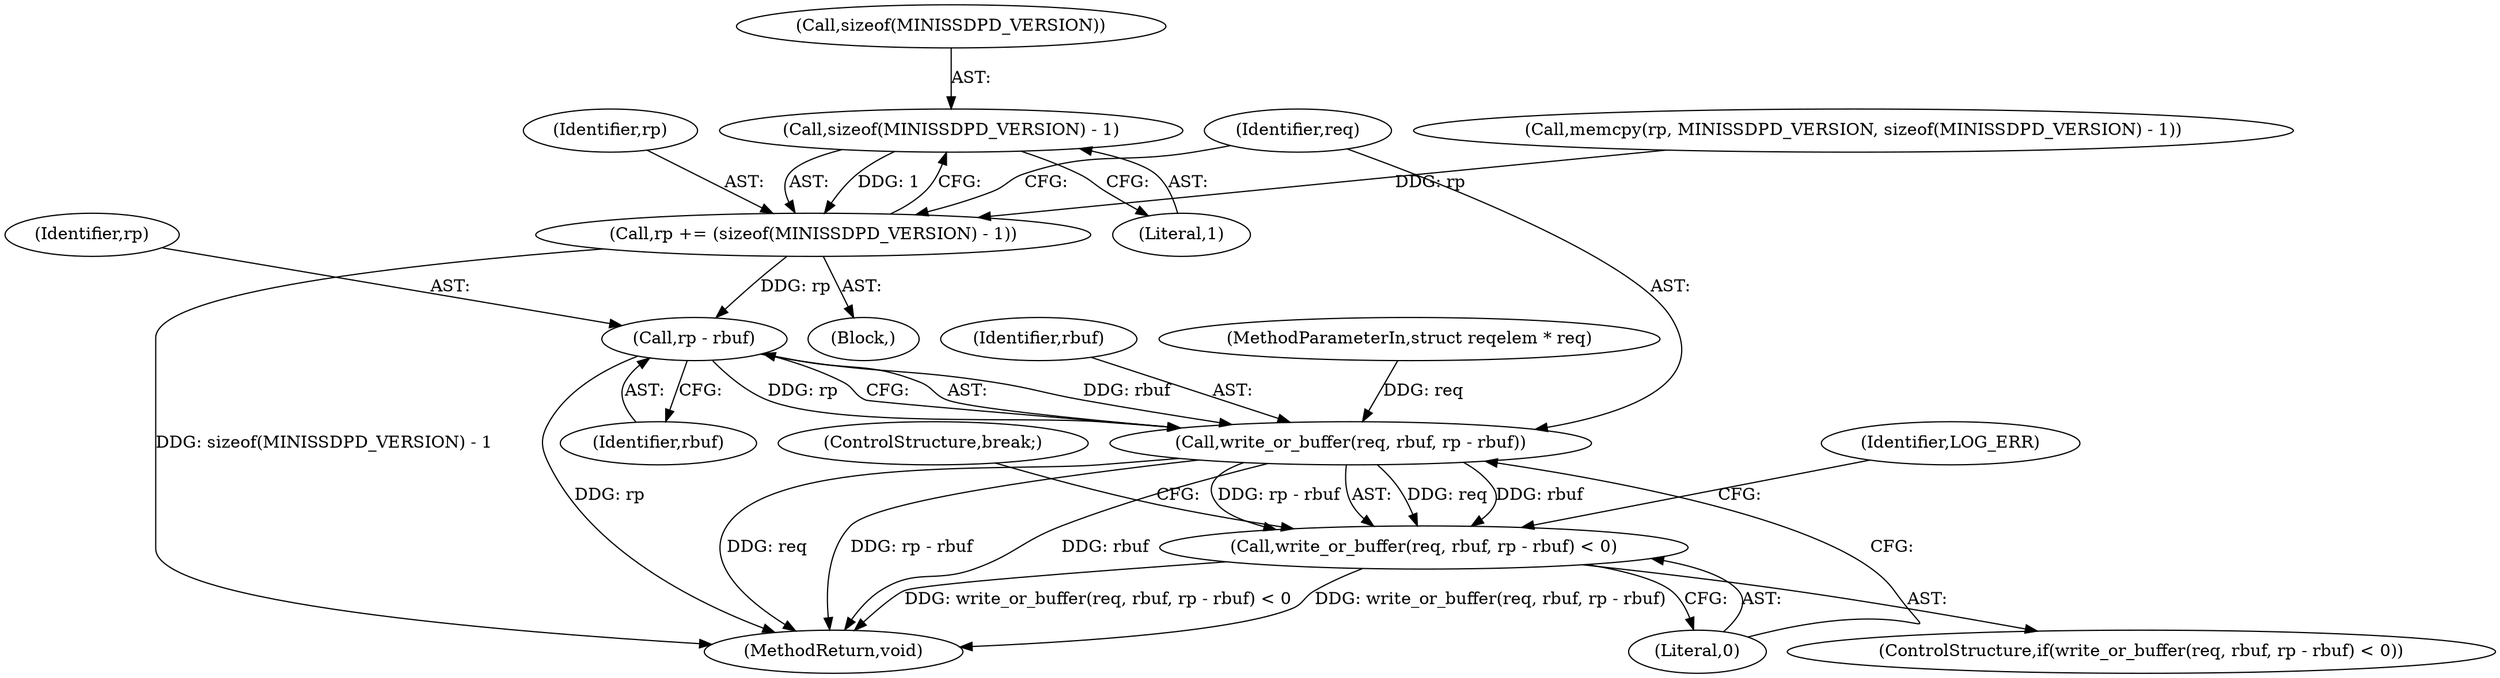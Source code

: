 digraph "0_miniupnp_b238cade9a173c6f751a34acf8ccff838a62aa47@API" {
"1000275" [label="(Call,sizeof(MINISSDPD_VERSION) - 1)"];
"1000273" [label="(Call,rp += (sizeof(MINISSDPD_VERSION) - 1))"];
"1000284" [label="(Call,rp - rbuf)"];
"1000281" [label="(Call,write_or_buffer(req, rbuf, rp - rbuf))"];
"1000280" [label="(Call,write_or_buffer(req, rbuf, rp - rbuf) < 0)"];
"1000280" [label="(Call,write_or_buffer(req, rbuf, rp - rbuf) < 0)"];
"1000290" [label="(Identifier,LOG_ERR)"];
"1000287" [label="(Literal,0)"];
"1000115" [label="(MethodParameterIn,struct reqelem * req)"];
"1000266" [label="(Call,memcpy(rp, MINISSDPD_VERSION, sizeof(MINISSDPD_VERSION) - 1))"];
"1000282" [label="(Identifier,req)"];
"1000274" [label="(Identifier,rp)"];
"1000286" [label="(Identifier,rbuf)"];
"1000285" [label="(Identifier,rp)"];
"1000273" [label="(Call,rp += (sizeof(MINISSDPD_VERSION) - 1))"];
"1000278" [label="(Literal,1)"];
"1000296" [label="(ControlStructure,break;)"];
"1000276" [label="(Call,sizeof(MINISSDPD_VERSION))"];
"1000275" [label="(Call,sizeof(MINISSDPD_VERSION) - 1)"];
"1000281" [label="(Call,write_or_buffer(req, rbuf, rp - rbuf))"];
"1000283" [label="(Identifier,rbuf)"];
"1001136" [label="(MethodReturn,void)"];
"1000284" [label="(Call,rp - rbuf)"];
"1000255" [label="(Block,)"];
"1000279" [label="(ControlStructure,if(write_or_buffer(req, rbuf, rp - rbuf) < 0))"];
"1000275" -> "1000273"  [label="AST: "];
"1000275" -> "1000278"  [label="CFG: "];
"1000276" -> "1000275"  [label="AST: "];
"1000278" -> "1000275"  [label="AST: "];
"1000273" -> "1000275"  [label="CFG: "];
"1000275" -> "1000273"  [label="DDG: 1"];
"1000273" -> "1000255"  [label="AST: "];
"1000274" -> "1000273"  [label="AST: "];
"1000282" -> "1000273"  [label="CFG: "];
"1000273" -> "1001136"  [label="DDG: sizeof(MINISSDPD_VERSION) - 1"];
"1000266" -> "1000273"  [label="DDG: rp"];
"1000273" -> "1000284"  [label="DDG: rp"];
"1000284" -> "1000281"  [label="AST: "];
"1000284" -> "1000286"  [label="CFG: "];
"1000285" -> "1000284"  [label="AST: "];
"1000286" -> "1000284"  [label="AST: "];
"1000281" -> "1000284"  [label="CFG: "];
"1000284" -> "1001136"  [label="DDG: rp"];
"1000284" -> "1000281"  [label="DDG: rbuf"];
"1000284" -> "1000281"  [label="DDG: rp"];
"1000281" -> "1000280"  [label="AST: "];
"1000282" -> "1000281"  [label="AST: "];
"1000283" -> "1000281"  [label="AST: "];
"1000287" -> "1000281"  [label="CFG: "];
"1000281" -> "1001136"  [label="DDG: req"];
"1000281" -> "1001136"  [label="DDG: rp - rbuf"];
"1000281" -> "1001136"  [label="DDG: rbuf"];
"1000281" -> "1000280"  [label="DDG: req"];
"1000281" -> "1000280"  [label="DDG: rbuf"];
"1000281" -> "1000280"  [label="DDG: rp - rbuf"];
"1000115" -> "1000281"  [label="DDG: req"];
"1000280" -> "1000279"  [label="AST: "];
"1000280" -> "1000287"  [label="CFG: "];
"1000287" -> "1000280"  [label="AST: "];
"1000290" -> "1000280"  [label="CFG: "];
"1000296" -> "1000280"  [label="CFG: "];
"1000280" -> "1001136"  [label="DDG: write_or_buffer(req, rbuf, rp - rbuf) < 0"];
"1000280" -> "1001136"  [label="DDG: write_or_buffer(req, rbuf, rp - rbuf)"];
}
